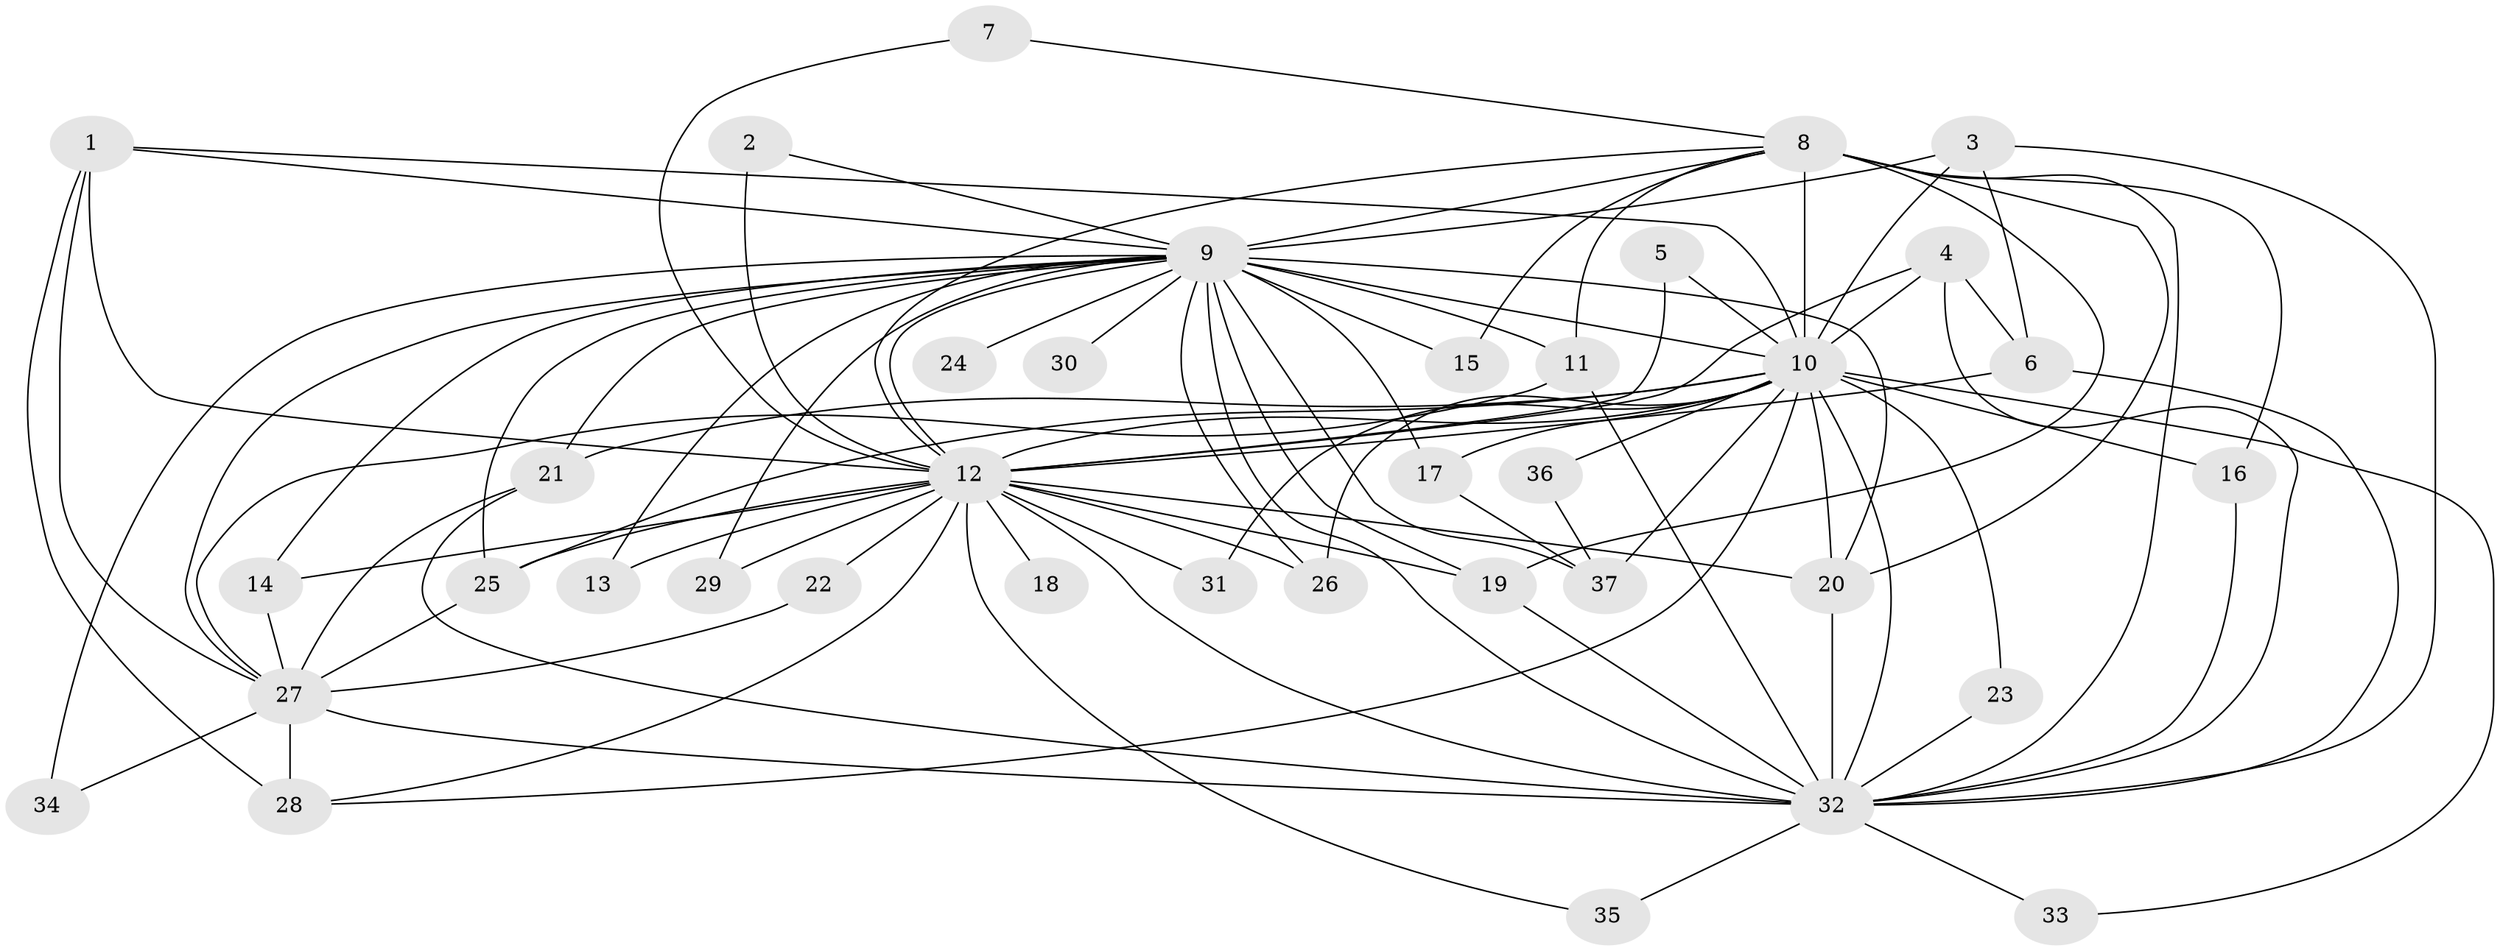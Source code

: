 // original degree distribution, {13: 0.02702702702702703, 14: 0.013513513513513514, 18: 0.013513513513513514, 21: 0.013513513513513514, 16: 0.013513513513513514, 28: 0.013513513513513514, 15: 0.013513513513513514, 27: 0.013513513513513514, 11: 0.013513513513513514, 7: 0.013513513513513514, 3: 0.1891891891891892, 4: 0.0945945945945946, 5: 0.04054054054054054, 2: 0.527027027027027}
// Generated by graph-tools (version 1.1) at 2025/49/03/09/25 03:49:30]
// undirected, 37 vertices, 94 edges
graph export_dot {
graph [start="1"]
  node [color=gray90,style=filled];
  1;
  2;
  3;
  4;
  5;
  6;
  7;
  8;
  9;
  10;
  11;
  12;
  13;
  14;
  15;
  16;
  17;
  18;
  19;
  20;
  21;
  22;
  23;
  24;
  25;
  26;
  27;
  28;
  29;
  30;
  31;
  32;
  33;
  34;
  35;
  36;
  37;
  1 -- 9 [weight=1.0];
  1 -- 10 [weight=1.0];
  1 -- 12 [weight=1.0];
  1 -- 27 [weight=1.0];
  1 -- 28 [weight=1.0];
  2 -- 9 [weight=1.0];
  2 -- 12 [weight=1.0];
  3 -- 6 [weight=1.0];
  3 -- 9 [weight=1.0];
  3 -- 10 [weight=1.0];
  3 -- 32 [weight=1.0];
  4 -- 6 [weight=1.0];
  4 -- 10 [weight=1.0];
  4 -- 12 [weight=1.0];
  4 -- 32 [weight=1.0];
  5 -- 10 [weight=1.0];
  5 -- 12 [weight=1.0];
  6 -- 12 [weight=2.0];
  6 -- 32 [weight=1.0];
  7 -- 8 [weight=1.0];
  7 -- 12 [weight=1.0];
  8 -- 9 [weight=2.0];
  8 -- 10 [weight=3.0];
  8 -- 11 [weight=1.0];
  8 -- 12 [weight=2.0];
  8 -- 15 [weight=1.0];
  8 -- 16 [weight=1.0];
  8 -- 19 [weight=2.0];
  8 -- 20 [weight=1.0];
  8 -- 32 [weight=1.0];
  9 -- 10 [weight=6.0];
  9 -- 11 [weight=1.0];
  9 -- 12 [weight=4.0];
  9 -- 13 [weight=1.0];
  9 -- 14 [weight=1.0];
  9 -- 15 [weight=1.0];
  9 -- 17 [weight=1.0];
  9 -- 19 [weight=1.0];
  9 -- 20 [weight=2.0];
  9 -- 21 [weight=2.0];
  9 -- 24 [weight=1.0];
  9 -- 25 [weight=1.0];
  9 -- 26 [weight=2.0];
  9 -- 27 [weight=1.0];
  9 -- 29 [weight=1.0];
  9 -- 30 [weight=1.0];
  9 -- 32 [weight=3.0];
  9 -- 34 [weight=1.0];
  9 -- 37 [weight=1.0];
  10 -- 12 [weight=6.0];
  10 -- 16 [weight=1.0];
  10 -- 17 [weight=2.0];
  10 -- 20 [weight=4.0];
  10 -- 21 [weight=1.0];
  10 -- 23 [weight=1.0];
  10 -- 25 [weight=1.0];
  10 -- 26 [weight=1.0];
  10 -- 28 [weight=1.0];
  10 -- 31 [weight=1.0];
  10 -- 32 [weight=3.0];
  10 -- 33 [weight=1.0];
  10 -- 36 [weight=2.0];
  10 -- 37 [weight=1.0];
  11 -- 27 [weight=1.0];
  11 -- 32 [weight=1.0];
  12 -- 13 [weight=1.0];
  12 -- 14 [weight=1.0];
  12 -- 18 [weight=1.0];
  12 -- 19 [weight=1.0];
  12 -- 20 [weight=3.0];
  12 -- 22 [weight=1.0];
  12 -- 25 [weight=1.0];
  12 -- 26 [weight=1.0];
  12 -- 28 [weight=1.0];
  12 -- 29 [weight=1.0];
  12 -- 31 [weight=1.0];
  12 -- 32 [weight=2.0];
  12 -- 35 [weight=1.0];
  14 -- 27 [weight=1.0];
  16 -- 32 [weight=1.0];
  17 -- 37 [weight=1.0];
  19 -- 32 [weight=1.0];
  20 -- 32 [weight=1.0];
  21 -- 27 [weight=1.0];
  21 -- 32 [weight=1.0];
  22 -- 27 [weight=1.0];
  23 -- 32 [weight=1.0];
  25 -- 27 [weight=1.0];
  27 -- 28 [weight=2.0];
  27 -- 32 [weight=1.0];
  27 -- 34 [weight=1.0];
  32 -- 33 [weight=1.0];
  32 -- 35 [weight=1.0];
  36 -- 37 [weight=1.0];
}
